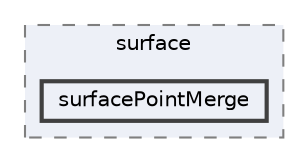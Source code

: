 digraph "applications/utilities/surface/surfacePointMerge"
{
 // LATEX_PDF_SIZE
  bgcolor="transparent";
  edge [fontname=Helvetica,fontsize=10,labelfontname=Helvetica,labelfontsize=10];
  node [fontname=Helvetica,fontsize=10,shape=box,height=0.2,width=0.4];
  compound=true
  subgraph clusterdir_f17de662d5fa06afbf0442aecb6ca0a0 {
    graph [ bgcolor="#edf0f7", pencolor="grey50", label="surface", fontname=Helvetica,fontsize=10 style="filled,dashed", URL="dir_f17de662d5fa06afbf0442aecb6ca0a0.html",tooltip=""]
  dir_8880774f74c8afa9a4b3305069f83e4e [label="surfacePointMerge", fillcolor="#edf0f7", color="grey25", style="filled,bold", URL="dir_8880774f74c8afa9a4b3305069f83e4e.html",tooltip=""];
  }
}
